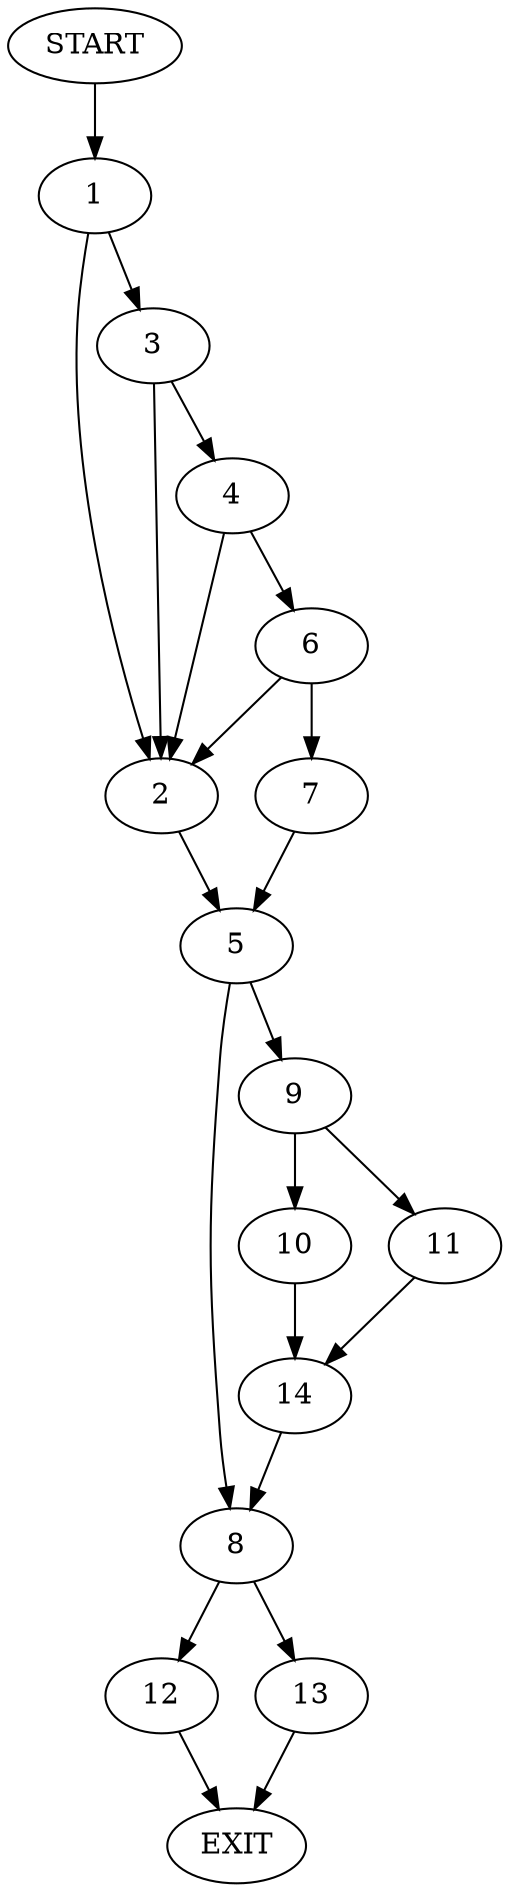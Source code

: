 digraph {
0 [label="START"]
15 [label="EXIT"]
0 -> 1
1 -> 2
1 -> 3
3 -> 2
3 -> 4
2 -> 5
4 -> 2
4 -> 6
6 -> 2
6 -> 7
7 -> 5
5 -> 8
5 -> 9
9 -> 10
9 -> 11
8 -> 12
8 -> 13
10 -> 14
11 -> 14
14 -> 8
12 -> 15
13 -> 15
}
